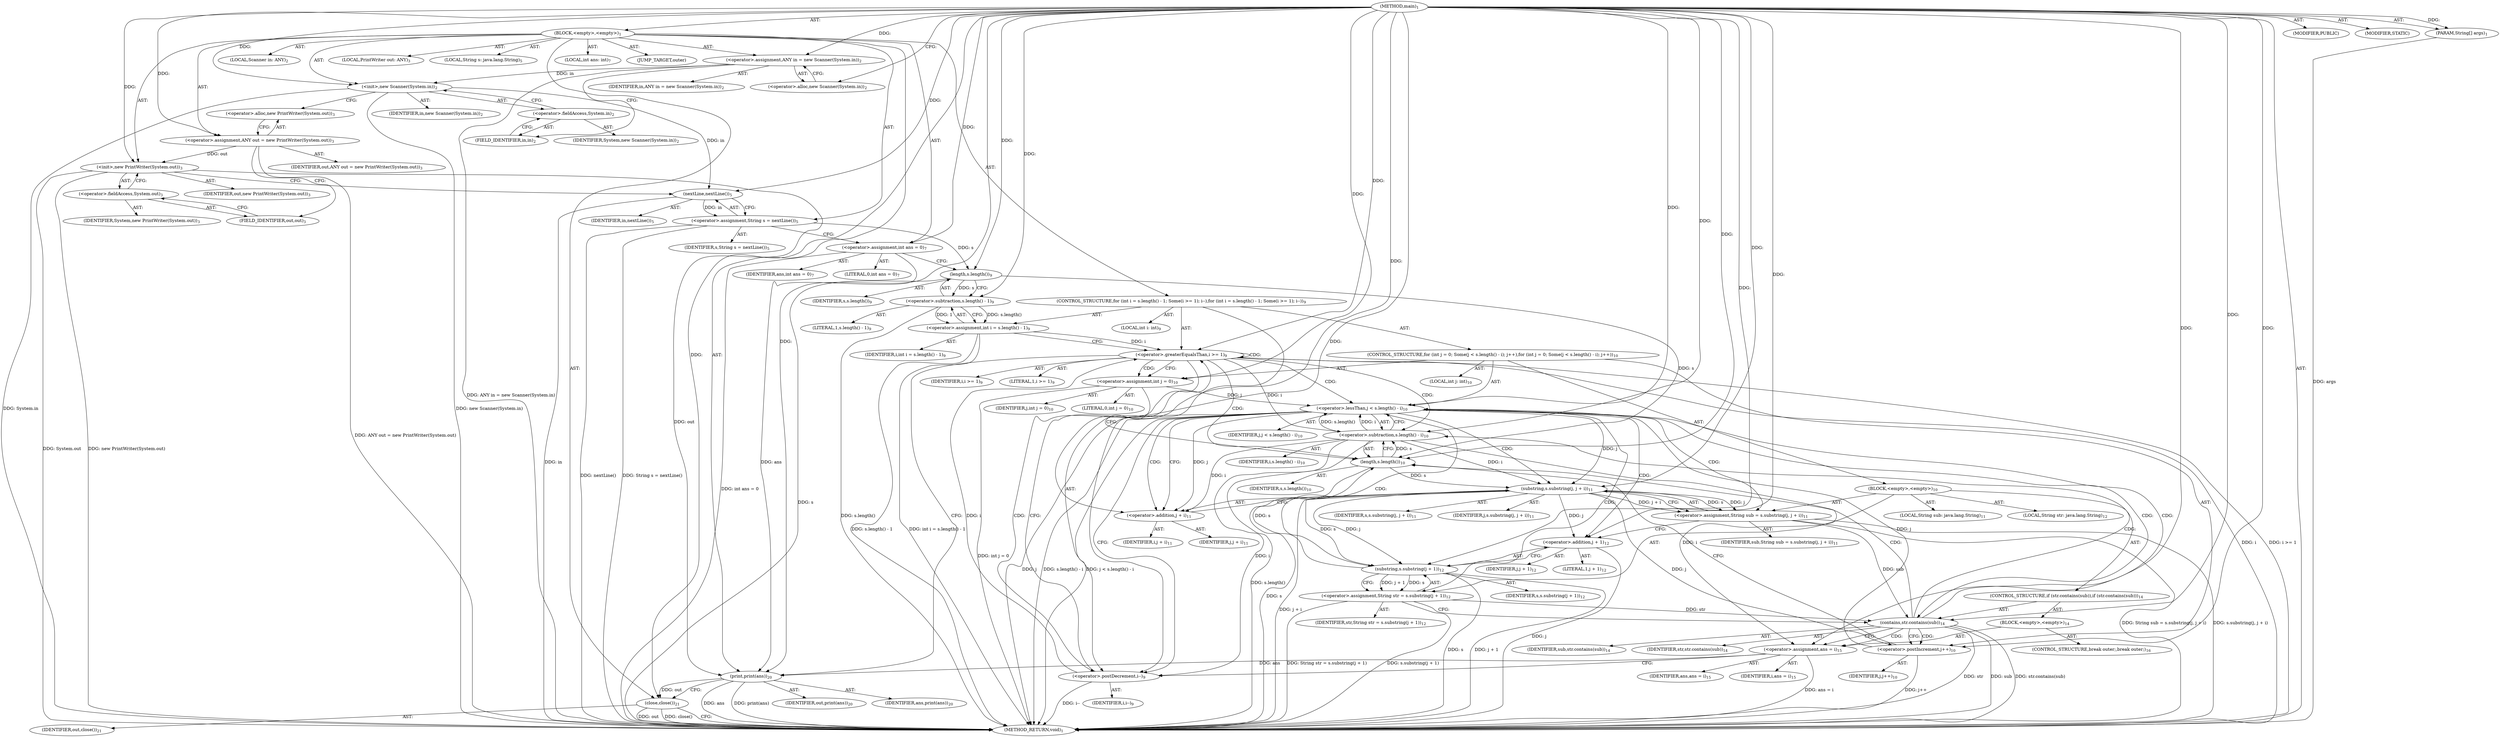 digraph "main" {  
"21" [label = <(METHOD,main)<SUB>1</SUB>> ]
"22" [label = <(PARAM,String[] args)<SUB>1</SUB>> ]
"23" [label = <(BLOCK,&lt;empty&gt;,&lt;empty&gt;)<SUB>1</SUB>> ]
"4" [label = <(LOCAL,Scanner in: ANY)<SUB>2</SUB>> ]
"24" [label = <(&lt;operator&gt;.assignment,ANY in = new Scanner(System.in))<SUB>2</SUB>> ]
"25" [label = <(IDENTIFIER,in,ANY in = new Scanner(System.in))<SUB>2</SUB>> ]
"26" [label = <(&lt;operator&gt;.alloc,new Scanner(System.in))<SUB>2</SUB>> ]
"27" [label = <(&lt;init&gt;,new Scanner(System.in))<SUB>2</SUB>> ]
"3" [label = <(IDENTIFIER,in,new Scanner(System.in))<SUB>2</SUB>> ]
"28" [label = <(&lt;operator&gt;.fieldAccess,System.in)<SUB>2</SUB>> ]
"29" [label = <(IDENTIFIER,System,new Scanner(System.in))<SUB>2</SUB>> ]
"30" [label = <(FIELD_IDENTIFIER,in,in)<SUB>2</SUB>> ]
"6" [label = <(LOCAL,PrintWriter out: ANY)<SUB>3</SUB>> ]
"31" [label = <(&lt;operator&gt;.assignment,ANY out = new PrintWriter(System.out))<SUB>3</SUB>> ]
"32" [label = <(IDENTIFIER,out,ANY out = new PrintWriter(System.out))<SUB>3</SUB>> ]
"33" [label = <(&lt;operator&gt;.alloc,new PrintWriter(System.out))<SUB>3</SUB>> ]
"34" [label = <(&lt;init&gt;,new PrintWriter(System.out))<SUB>3</SUB>> ]
"5" [label = <(IDENTIFIER,out,new PrintWriter(System.out))<SUB>3</SUB>> ]
"35" [label = <(&lt;operator&gt;.fieldAccess,System.out)<SUB>3</SUB>> ]
"36" [label = <(IDENTIFIER,System,new PrintWriter(System.out))<SUB>3</SUB>> ]
"37" [label = <(FIELD_IDENTIFIER,out,out)<SUB>3</SUB>> ]
"38" [label = <(LOCAL,String s: java.lang.String)<SUB>5</SUB>> ]
"39" [label = <(&lt;operator&gt;.assignment,String s = nextLine())<SUB>5</SUB>> ]
"40" [label = <(IDENTIFIER,s,String s = nextLine())<SUB>5</SUB>> ]
"41" [label = <(nextLine,nextLine())<SUB>5</SUB>> ]
"42" [label = <(IDENTIFIER,in,nextLine())<SUB>5</SUB>> ]
"43" [label = <(LOCAL,int ans: int)<SUB>7</SUB>> ]
"44" [label = <(&lt;operator&gt;.assignment,int ans = 0)<SUB>7</SUB>> ]
"45" [label = <(IDENTIFIER,ans,int ans = 0)<SUB>7</SUB>> ]
"46" [label = <(LITERAL,0,int ans = 0)<SUB>7</SUB>> ]
"47" [label = <(JUMP_TARGET,outer)> ]
"48" [label = <(CONTROL_STRUCTURE,for (int i = s.length() - 1; Some(i &gt;= 1); i--),for (int i = s.length() - 1; Some(i &gt;= 1); i--))<SUB>9</SUB>> ]
"49" [label = <(LOCAL,int i: int)<SUB>9</SUB>> ]
"50" [label = <(&lt;operator&gt;.assignment,int i = s.length() - 1)<SUB>9</SUB>> ]
"51" [label = <(IDENTIFIER,i,int i = s.length() - 1)<SUB>9</SUB>> ]
"52" [label = <(&lt;operator&gt;.subtraction,s.length() - 1)<SUB>9</SUB>> ]
"53" [label = <(length,s.length())<SUB>9</SUB>> ]
"54" [label = <(IDENTIFIER,s,s.length())<SUB>9</SUB>> ]
"55" [label = <(LITERAL,1,s.length() - 1)<SUB>9</SUB>> ]
"56" [label = <(&lt;operator&gt;.greaterEqualsThan,i &gt;= 1)<SUB>9</SUB>> ]
"57" [label = <(IDENTIFIER,i,i &gt;= 1)<SUB>9</SUB>> ]
"58" [label = <(LITERAL,1,i &gt;= 1)<SUB>9</SUB>> ]
"59" [label = <(&lt;operator&gt;.postDecrement,i--)<SUB>9</SUB>> ]
"60" [label = <(IDENTIFIER,i,i--)<SUB>9</SUB>> ]
"61" [label = <(CONTROL_STRUCTURE,for (int j = 0; Some(j &lt; s.length() - i); j++),for (int j = 0; Some(j &lt; s.length() - i); j++))<SUB>10</SUB>> ]
"62" [label = <(LOCAL,int j: int)<SUB>10</SUB>> ]
"63" [label = <(&lt;operator&gt;.assignment,int j = 0)<SUB>10</SUB>> ]
"64" [label = <(IDENTIFIER,j,int j = 0)<SUB>10</SUB>> ]
"65" [label = <(LITERAL,0,int j = 0)<SUB>10</SUB>> ]
"66" [label = <(&lt;operator&gt;.lessThan,j &lt; s.length() - i)<SUB>10</SUB>> ]
"67" [label = <(IDENTIFIER,j,j &lt; s.length() - i)<SUB>10</SUB>> ]
"68" [label = <(&lt;operator&gt;.subtraction,s.length() - i)<SUB>10</SUB>> ]
"69" [label = <(length,s.length())<SUB>10</SUB>> ]
"70" [label = <(IDENTIFIER,s,s.length())<SUB>10</SUB>> ]
"71" [label = <(IDENTIFIER,i,s.length() - i)<SUB>10</SUB>> ]
"72" [label = <(&lt;operator&gt;.postIncrement,j++)<SUB>10</SUB>> ]
"73" [label = <(IDENTIFIER,j,j++)<SUB>10</SUB>> ]
"74" [label = <(BLOCK,&lt;empty&gt;,&lt;empty&gt;)<SUB>10</SUB>> ]
"75" [label = <(LOCAL,String sub: java.lang.String)<SUB>11</SUB>> ]
"76" [label = <(&lt;operator&gt;.assignment,String sub = s.substring(j, j + i))<SUB>11</SUB>> ]
"77" [label = <(IDENTIFIER,sub,String sub = s.substring(j, j + i))<SUB>11</SUB>> ]
"78" [label = <(substring,s.substring(j, j + i))<SUB>11</SUB>> ]
"79" [label = <(IDENTIFIER,s,s.substring(j, j + i))<SUB>11</SUB>> ]
"80" [label = <(IDENTIFIER,j,s.substring(j, j + i))<SUB>11</SUB>> ]
"81" [label = <(&lt;operator&gt;.addition,j + i)<SUB>11</SUB>> ]
"82" [label = <(IDENTIFIER,j,j + i)<SUB>11</SUB>> ]
"83" [label = <(IDENTIFIER,i,j + i)<SUB>11</SUB>> ]
"84" [label = <(LOCAL,String str: java.lang.String)<SUB>12</SUB>> ]
"85" [label = <(&lt;operator&gt;.assignment,String str = s.substring(j + 1))<SUB>12</SUB>> ]
"86" [label = <(IDENTIFIER,str,String str = s.substring(j + 1))<SUB>12</SUB>> ]
"87" [label = <(substring,s.substring(j + 1))<SUB>12</SUB>> ]
"88" [label = <(IDENTIFIER,s,s.substring(j + 1))<SUB>12</SUB>> ]
"89" [label = <(&lt;operator&gt;.addition,j + 1)<SUB>12</SUB>> ]
"90" [label = <(IDENTIFIER,j,j + 1)<SUB>12</SUB>> ]
"91" [label = <(LITERAL,1,j + 1)<SUB>12</SUB>> ]
"92" [label = <(CONTROL_STRUCTURE,if (str.contains(sub)),if (str.contains(sub)))<SUB>14</SUB>> ]
"93" [label = <(contains,str.contains(sub))<SUB>14</SUB>> ]
"94" [label = <(IDENTIFIER,str,str.contains(sub))<SUB>14</SUB>> ]
"95" [label = <(IDENTIFIER,sub,str.contains(sub))<SUB>14</SUB>> ]
"96" [label = <(BLOCK,&lt;empty&gt;,&lt;empty&gt;)<SUB>14</SUB>> ]
"97" [label = <(&lt;operator&gt;.assignment,ans = i)<SUB>15</SUB>> ]
"98" [label = <(IDENTIFIER,ans,ans = i)<SUB>15</SUB>> ]
"99" [label = <(IDENTIFIER,i,ans = i)<SUB>15</SUB>> ]
"100" [label = <(CONTROL_STRUCTURE,break outer;,break outer;)<SUB>16</SUB>> ]
"101" [label = <(print,print(ans))<SUB>20</SUB>> ]
"102" [label = <(IDENTIFIER,out,print(ans))<SUB>20</SUB>> ]
"103" [label = <(IDENTIFIER,ans,print(ans))<SUB>20</SUB>> ]
"104" [label = <(close,close())<SUB>21</SUB>> ]
"105" [label = <(IDENTIFIER,out,close())<SUB>21</SUB>> ]
"106" [label = <(MODIFIER,PUBLIC)> ]
"107" [label = <(MODIFIER,STATIC)> ]
"108" [label = <(METHOD_RETURN,void)<SUB>1</SUB>> ]
  "21" -> "22"  [ label = "AST: "] 
  "21" -> "23"  [ label = "AST: "] 
  "21" -> "106"  [ label = "AST: "] 
  "21" -> "107"  [ label = "AST: "] 
  "21" -> "108"  [ label = "AST: "] 
  "23" -> "4"  [ label = "AST: "] 
  "23" -> "24"  [ label = "AST: "] 
  "23" -> "27"  [ label = "AST: "] 
  "23" -> "6"  [ label = "AST: "] 
  "23" -> "31"  [ label = "AST: "] 
  "23" -> "34"  [ label = "AST: "] 
  "23" -> "38"  [ label = "AST: "] 
  "23" -> "39"  [ label = "AST: "] 
  "23" -> "43"  [ label = "AST: "] 
  "23" -> "44"  [ label = "AST: "] 
  "23" -> "47"  [ label = "AST: "] 
  "23" -> "48"  [ label = "AST: "] 
  "23" -> "101"  [ label = "AST: "] 
  "23" -> "104"  [ label = "AST: "] 
  "24" -> "25"  [ label = "AST: "] 
  "24" -> "26"  [ label = "AST: "] 
  "27" -> "3"  [ label = "AST: "] 
  "27" -> "28"  [ label = "AST: "] 
  "28" -> "29"  [ label = "AST: "] 
  "28" -> "30"  [ label = "AST: "] 
  "31" -> "32"  [ label = "AST: "] 
  "31" -> "33"  [ label = "AST: "] 
  "34" -> "5"  [ label = "AST: "] 
  "34" -> "35"  [ label = "AST: "] 
  "35" -> "36"  [ label = "AST: "] 
  "35" -> "37"  [ label = "AST: "] 
  "39" -> "40"  [ label = "AST: "] 
  "39" -> "41"  [ label = "AST: "] 
  "41" -> "42"  [ label = "AST: "] 
  "44" -> "45"  [ label = "AST: "] 
  "44" -> "46"  [ label = "AST: "] 
  "48" -> "49"  [ label = "AST: "] 
  "48" -> "50"  [ label = "AST: "] 
  "48" -> "56"  [ label = "AST: "] 
  "48" -> "59"  [ label = "AST: "] 
  "48" -> "61"  [ label = "AST: "] 
  "50" -> "51"  [ label = "AST: "] 
  "50" -> "52"  [ label = "AST: "] 
  "52" -> "53"  [ label = "AST: "] 
  "52" -> "55"  [ label = "AST: "] 
  "53" -> "54"  [ label = "AST: "] 
  "56" -> "57"  [ label = "AST: "] 
  "56" -> "58"  [ label = "AST: "] 
  "59" -> "60"  [ label = "AST: "] 
  "61" -> "62"  [ label = "AST: "] 
  "61" -> "63"  [ label = "AST: "] 
  "61" -> "66"  [ label = "AST: "] 
  "61" -> "72"  [ label = "AST: "] 
  "61" -> "74"  [ label = "AST: "] 
  "63" -> "64"  [ label = "AST: "] 
  "63" -> "65"  [ label = "AST: "] 
  "66" -> "67"  [ label = "AST: "] 
  "66" -> "68"  [ label = "AST: "] 
  "68" -> "69"  [ label = "AST: "] 
  "68" -> "71"  [ label = "AST: "] 
  "69" -> "70"  [ label = "AST: "] 
  "72" -> "73"  [ label = "AST: "] 
  "74" -> "75"  [ label = "AST: "] 
  "74" -> "76"  [ label = "AST: "] 
  "74" -> "84"  [ label = "AST: "] 
  "74" -> "85"  [ label = "AST: "] 
  "74" -> "92"  [ label = "AST: "] 
  "76" -> "77"  [ label = "AST: "] 
  "76" -> "78"  [ label = "AST: "] 
  "78" -> "79"  [ label = "AST: "] 
  "78" -> "80"  [ label = "AST: "] 
  "78" -> "81"  [ label = "AST: "] 
  "81" -> "82"  [ label = "AST: "] 
  "81" -> "83"  [ label = "AST: "] 
  "85" -> "86"  [ label = "AST: "] 
  "85" -> "87"  [ label = "AST: "] 
  "87" -> "88"  [ label = "AST: "] 
  "87" -> "89"  [ label = "AST: "] 
  "89" -> "90"  [ label = "AST: "] 
  "89" -> "91"  [ label = "AST: "] 
  "92" -> "93"  [ label = "AST: "] 
  "92" -> "96"  [ label = "AST: "] 
  "93" -> "94"  [ label = "AST: "] 
  "93" -> "95"  [ label = "AST: "] 
  "96" -> "97"  [ label = "AST: "] 
  "96" -> "100"  [ label = "AST: "] 
  "97" -> "98"  [ label = "AST: "] 
  "97" -> "99"  [ label = "AST: "] 
  "101" -> "102"  [ label = "AST: "] 
  "101" -> "103"  [ label = "AST: "] 
  "104" -> "105"  [ label = "AST: "] 
  "24" -> "30"  [ label = "CFG: "] 
  "27" -> "33"  [ label = "CFG: "] 
  "31" -> "37"  [ label = "CFG: "] 
  "34" -> "41"  [ label = "CFG: "] 
  "39" -> "44"  [ label = "CFG: "] 
  "44" -> "53"  [ label = "CFG: "] 
  "101" -> "104"  [ label = "CFG: "] 
  "104" -> "108"  [ label = "CFG: "] 
  "26" -> "24"  [ label = "CFG: "] 
  "28" -> "27"  [ label = "CFG: "] 
  "33" -> "31"  [ label = "CFG: "] 
  "35" -> "34"  [ label = "CFG: "] 
  "41" -> "39"  [ label = "CFG: "] 
  "50" -> "56"  [ label = "CFG: "] 
  "56" -> "63"  [ label = "CFG: "] 
  "56" -> "101"  [ label = "CFG: "] 
  "59" -> "56"  [ label = "CFG: "] 
  "30" -> "28"  [ label = "CFG: "] 
  "37" -> "35"  [ label = "CFG: "] 
  "52" -> "50"  [ label = "CFG: "] 
  "63" -> "69"  [ label = "CFG: "] 
  "66" -> "81"  [ label = "CFG: "] 
  "66" -> "59"  [ label = "CFG: "] 
  "72" -> "69"  [ label = "CFG: "] 
  "53" -> "52"  [ label = "CFG: "] 
  "68" -> "66"  [ label = "CFG: "] 
  "76" -> "89"  [ label = "CFG: "] 
  "85" -> "93"  [ label = "CFG: "] 
  "69" -> "68"  [ label = "CFG: "] 
  "78" -> "76"  [ label = "CFG: "] 
  "87" -> "85"  [ label = "CFG: "] 
  "93" -> "97"  [ label = "CFG: "] 
  "93" -> "72"  [ label = "CFG: "] 
  "81" -> "78"  [ label = "CFG: "] 
  "89" -> "87"  [ label = "CFG: "] 
  "97" -> "59"  [ label = "CFG: "] 
  "21" -> "26"  [ label = "CFG: "] 
  "22" -> "108"  [ label = "DDG: args"] 
  "24" -> "108"  [ label = "DDG: ANY in = new Scanner(System.in)"] 
  "27" -> "108"  [ label = "DDG: System.in"] 
  "27" -> "108"  [ label = "DDG: new Scanner(System.in)"] 
  "31" -> "108"  [ label = "DDG: ANY out = new PrintWriter(System.out)"] 
  "34" -> "108"  [ label = "DDG: System.out"] 
  "34" -> "108"  [ label = "DDG: new PrintWriter(System.out)"] 
  "41" -> "108"  [ label = "DDG: in"] 
  "39" -> "108"  [ label = "DDG: nextLine()"] 
  "39" -> "108"  [ label = "DDG: String s = nextLine()"] 
  "44" -> "108"  [ label = "DDG: int ans = 0"] 
  "53" -> "108"  [ label = "DDG: s"] 
  "52" -> "108"  [ label = "DDG: s.length()"] 
  "50" -> "108"  [ label = "DDG: s.length() - 1"] 
  "50" -> "108"  [ label = "DDG: int i = s.length() - 1"] 
  "56" -> "108"  [ label = "DDG: i"] 
  "56" -> "108"  [ label = "DDG: i &gt;= 1"] 
  "101" -> "108"  [ label = "DDG: ans"] 
  "101" -> "108"  [ label = "DDG: print(ans)"] 
  "104" -> "108"  [ label = "DDG: out"] 
  "104" -> "108"  [ label = "DDG: close()"] 
  "63" -> "108"  [ label = "DDG: int j = 0"] 
  "66" -> "108"  [ label = "DDG: j"] 
  "69" -> "108"  [ label = "DDG: s"] 
  "68" -> "108"  [ label = "DDG: s.length()"] 
  "66" -> "108"  [ label = "DDG: s.length() - i"] 
  "66" -> "108"  [ label = "DDG: j &lt; s.length() - i"] 
  "78" -> "108"  [ label = "DDG: j + i"] 
  "76" -> "108"  [ label = "DDG: s.substring(j, j + i)"] 
  "76" -> "108"  [ label = "DDG: String sub = s.substring(j, j + i)"] 
  "87" -> "108"  [ label = "DDG: s"] 
  "89" -> "108"  [ label = "DDG: j"] 
  "87" -> "108"  [ label = "DDG: j + 1"] 
  "85" -> "108"  [ label = "DDG: s.substring(j + 1)"] 
  "85" -> "108"  [ label = "DDG: String str = s.substring(j + 1)"] 
  "93" -> "108"  [ label = "DDG: str"] 
  "93" -> "108"  [ label = "DDG: sub"] 
  "93" -> "108"  [ label = "DDG: str.contains(sub)"] 
  "72" -> "108"  [ label = "DDG: j++"] 
  "97" -> "108"  [ label = "DDG: ans = i"] 
  "59" -> "108"  [ label = "DDG: i--"] 
  "21" -> "22"  [ label = "DDG: "] 
  "21" -> "24"  [ label = "DDG: "] 
  "21" -> "31"  [ label = "DDG: "] 
  "41" -> "39"  [ label = "DDG: in"] 
  "21" -> "44"  [ label = "DDG: "] 
  "24" -> "27"  [ label = "DDG: in"] 
  "21" -> "27"  [ label = "DDG: "] 
  "31" -> "34"  [ label = "DDG: out"] 
  "21" -> "34"  [ label = "DDG: "] 
  "52" -> "50"  [ label = "DDG: s.length()"] 
  "52" -> "50"  [ label = "DDG: 1"] 
  "34" -> "101"  [ label = "DDG: out"] 
  "21" -> "101"  [ label = "DDG: "] 
  "44" -> "101"  [ label = "DDG: ans"] 
  "97" -> "101"  [ label = "DDG: ans"] 
  "101" -> "104"  [ label = "DDG: out"] 
  "21" -> "104"  [ label = "DDG: "] 
  "27" -> "41"  [ label = "DDG: in"] 
  "21" -> "41"  [ label = "DDG: "] 
  "50" -> "56"  [ label = "DDG: i"] 
  "59" -> "56"  [ label = "DDG: i"] 
  "21" -> "56"  [ label = "DDG: "] 
  "68" -> "59"  [ label = "DDG: i"] 
  "21" -> "59"  [ label = "DDG: "] 
  "21" -> "63"  [ label = "DDG: "] 
  "53" -> "52"  [ label = "DDG: s"] 
  "21" -> "52"  [ label = "DDG: "] 
  "63" -> "66"  [ label = "DDG: j"] 
  "72" -> "66"  [ label = "DDG: j"] 
  "21" -> "66"  [ label = "DDG: "] 
  "68" -> "66"  [ label = "DDG: s.length()"] 
  "68" -> "66"  [ label = "DDG: i"] 
  "21" -> "72"  [ label = "DDG: "] 
  "78" -> "72"  [ label = "DDG: j"] 
  "78" -> "76"  [ label = "DDG: s"] 
  "78" -> "76"  [ label = "DDG: j"] 
  "78" -> "76"  [ label = "DDG: j + i"] 
  "87" -> "85"  [ label = "DDG: s"] 
  "87" -> "85"  [ label = "DDG: j + 1"] 
  "39" -> "53"  [ label = "DDG: s"] 
  "21" -> "53"  [ label = "DDG: "] 
  "69" -> "68"  [ label = "DDG: s"] 
  "56" -> "68"  [ label = "DDG: i"] 
  "21" -> "68"  [ label = "DDG: "] 
  "53" -> "69"  [ label = "DDG: s"] 
  "87" -> "69"  [ label = "DDG: s"] 
  "21" -> "69"  [ label = "DDG: "] 
  "69" -> "78"  [ label = "DDG: s"] 
  "21" -> "78"  [ label = "DDG: "] 
  "66" -> "78"  [ label = "DDG: j"] 
  "68" -> "78"  [ label = "DDG: i"] 
  "78" -> "87"  [ label = "DDG: s"] 
  "21" -> "87"  [ label = "DDG: "] 
  "78" -> "87"  [ label = "DDG: j"] 
  "85" -> "93"  [ label = "DDG: str"] 
  "21" -> "93"  [ label = "DDG: "] 
  "76" -> "93"  [ label = "DDG: sub"] 
  "21" -> "97"  [ label = "DDG: "] 
  "68" -> "97"  [ label = "DDG: i"] 
  "66" -> "81"  [ label = "DDG: j"] 
  "21" -> "81"  [ label = "DDG: "] 
  "68" -> "81"  [ label = "DDG: i"] 
  "78" -> "89"  [ label = "DDG: j"] 
  "21" -> "89"  [ label = "DDG: "] 
  "56" -> "68"  [ label = "CDG: "] 
  "56" -> "66"  [ label = "CDG: "] 
  "56" -> "56"  [ label = "CDG: "] 
  "56" -> "69"  [ label = "CDG: "] 
  "56" -> "63"  [ label = "CDG: "] 
  "56" -> "59"  [ label = "CDG: "] 
  "66" -> "89"  [ label = "CDG: "] 
  "66" -> "81"  [ label = "CDG: "] 
  "66" -> "85"  [ label = "CDG: "] 
  "66" -> "76"  [ label = "CDG: "] 
  "66" -> "87"  [ label = "CDG: "] 
  "66" -> "93"  [ label = "CDG: "] 
  "66" -> "78"  [ label = "CDG: "] 
  "93" -> "68"  [ label = "CDG: "] 
  "93" -> "66"  [ label = "CDG: "] 
  "93" -> "72"  [ label = "CDG: "] 
  "93" -> "69"  [ label = "CDG: "] 
  "93" -> "97"  [ label = "CDG: "] 
}

